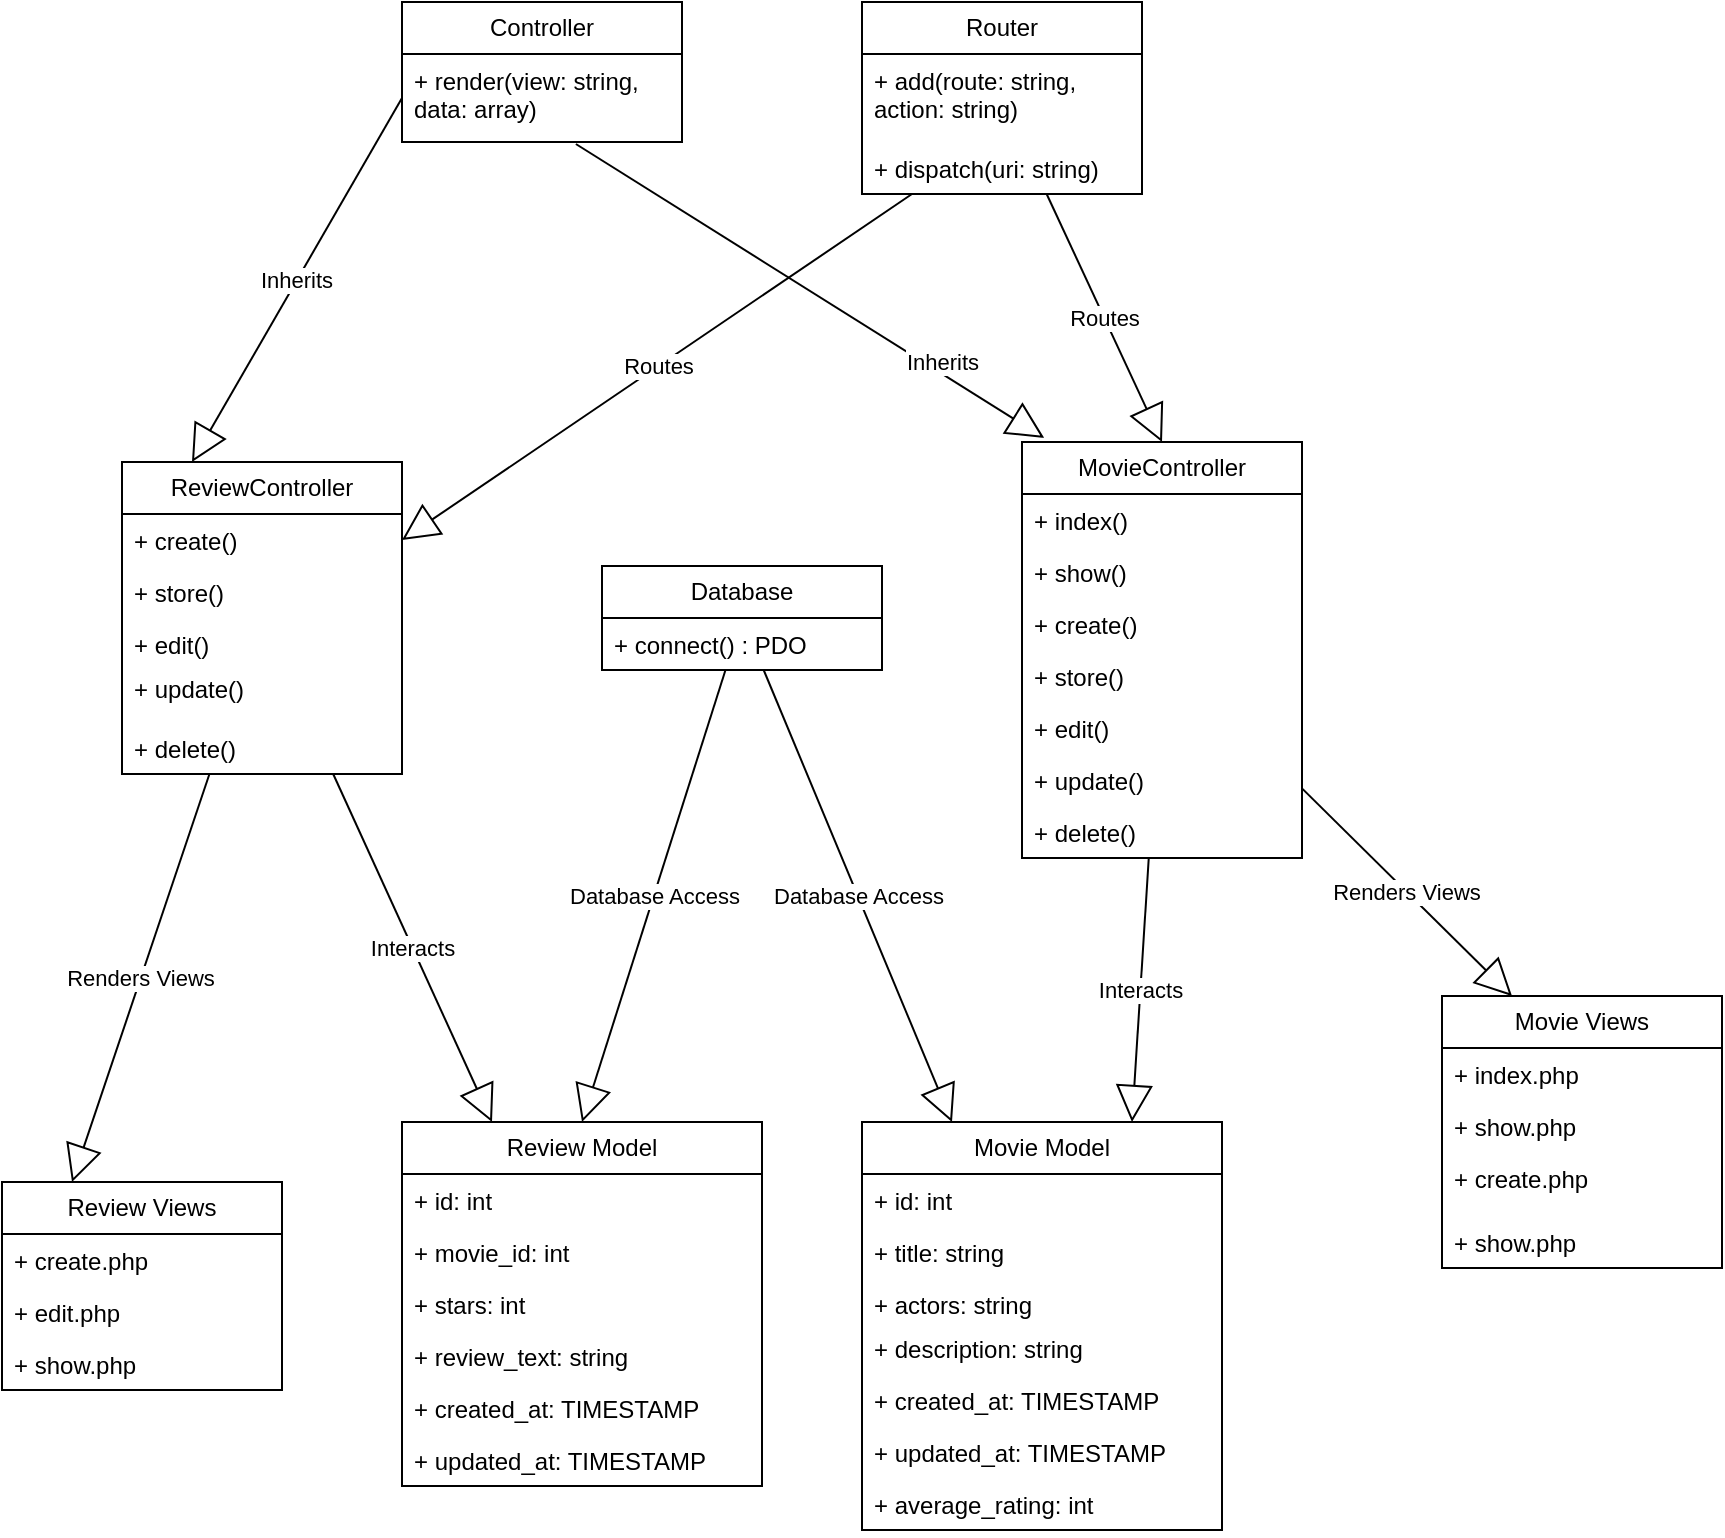 <mxfile version="24.9.1">
  <diagram name="Seite-1" id="QQjsjW8jRRIGjs-SUV42">
    <mxGraphModel dx="1666" dy="839" grid="1" gridSize="10" guides="1" tooltips="1" connect="1" arrows="1" fold="1" page="1" pageScale="1" pageWidth="827" pageHeight="1169" math="0" shadow="0">
      <root>
        <mxCell id="0" />
        <mxCell id="1" parent="0" />
        <mxCell id="9WSZVAg3kVrRwYARBxIX-1" value="Router" style="swimlane;fontStyle=0;childLayout=stackLayout;horizontal=1;startSize=26;fillColor=none;horizontalStack=0;resizeParent=1;resizeParentMax=0;resizeLast=0;collapsible=1;marginBottom=0;whiteSpace=wrap;html=1;" parent="1" vertex="1">
          <mxGeometry x="450" y="20" width="140" height="96" as="geometry" />
        </mxCell>
        <mxCell id="9WSZVAg3kVrRwYARBxIX-2" value="+ add(route: string, action: string)" style="text;strokeColor=none;fillColor=none;align=left;verticalAlign=top;spacingLeft=4;spacingRight=4;overflow=hidden;rotatable=0;points=[[0,0.5],[1,0.5]];portConstraint=eastwest;whiteSpace=wrap;html=1;" parent="9WSZVAg3kVrRwYARBxIX-1" vertex="1">
          <mxGeometry y="26" width="140" height="44" as="geometry" />
        </mxCell>
        <mxCell id="9WSZVAg3kVrRwYARBxIX-3" value="+ dispatch(uri: string)" style="text;strokeColor=none;fillColor=none;align=left;verticalAlign=top;spacingLeft=4;spacingRight=4;overflow=hidden;rotatable=0;points=[[0,0.5],[1,0.5]];portConstraint=eastwest;whiteSpace=wrap;html=1;" parent="9WSZVAg3kVrRwYARBxIX-1" vertex="1">
          <mxGeometry y="70" width="140" height="26" as="geometry" />
        </mxCell>
        <mxCell id="9WSZVAg3kVrRwYARBxIX-5" value="Controller" style="swimlane;fontStyle=0;childLayout=stackLayout;horizontal=1;startSize=26;fillColor=none;horizontalStack=0;resizeParent=1;resizeParentMax=0;resizeLast=0;collapsible=1;marginBottom=0;whiteSpace=wrap;html=1;" parent="1" vertex="1">
          <mxGeometry x="220" y="20" width="140" height="70" as="geometry" />
        </mxCell>
        <mxCell id="9WSZVAg3kVrRwYARBxIX-6" value="+ render(view: string, data: array)" style="text;strokeColor=none;fillColor=none;align=left;verticalAlign=top;spacingLeft=4;spacingRight=4;overflow=hidden;rotatable=0;points=[[0,0.5],[1,0.5]];portConstraint=eastwest;whiteSpace=wrap;html=1;" parent="9WSZVAg3kVrRwYARBxIX-5" vertex="1">
          <mxGeometry y="26" width="140" height="44" as="geometry" />
        </mxCell>
        <mxCell id="9WSZVAg3kVrRwYARBxIX-9" value="MovieController" style="swimlane;fontStyle=0;childLayout=stackLayout;horizontal=1;startSize=26;fillColor=none;horizontalStack=0;resizeParent=1;resizeParentMax=0;resizeLast=0;collapsible=1;marginBottom=0;whiteSpace=wrap;html=1;" parent="1" vertex="1">
          <mxGeometry x="530" y="240" width="140" height="208" as="geometry" />
        </mxCell>
        <mxCell id="9WSZVAg3kVrRwYARBxIX-10" value="+ index()" style="text;strokeColor=none;fillColor=none;align=left;verticalAlign=top;spacingLeft=4;spacingRight=4;overflow=hidden;rotatable=0;points=[[0,0.5],[1,0.5]];portConstraint=eastwest;whiteSpace=wrap;html=1;" parent="9WSZVAg3kVrRwYARBxIX-9" vertex="1">
          <mxGeometry y="26" width="140" height="26" as="geometry" />
        </mxCell>
        <mxCell id="9WSZVAg3kVrRwYARBxIX-11" value="+ show()" style="text;strokeColor=none;fillColor=none;align=left;verticalAlign=top;spacingLeft=4;spacingRight=4;overflow=hidden;rotatable=0;points=[[0,0.5],[1,0.5]];portConstraint=eastwest;whiteSpace=wrap;html=1;" parent="9WSZVAg3kVrRwYARBxIX-9" vertex="1">
          <mxGeometry y="52" width="140" height="26" as="geometry" />
        </mxCell>
        <mxCell id="9WSZVAg3kVrRwYARBxIX-12" value="+ create()" style="text;strokeColor=none;fillColor=none;align=left;verticalAlign=top;spacingLeft=4;spacingRight=4;overflow=hidden;rotatable=0;points=[[0,0.5],[1,0.5]];portConstraint=eastwest;whiteSpace=wrap;html=1;" parent="9WSZVAg3kVrRwYARBxIX-9" vertex="1">
          <mxGeometry y="78" width="140" height="26" as="geometry" />
        </mxCell>
        <mxCell id="9WSZVAg3kVrRwYARBxIX-41" value="+ store()" style="text;strokeColor=none;fillColor=none;align=left;verticalAlign=top;spacingLeft=4;spacingRight=4;overflow=hidden;rotatable=0;points=[[0,0.5],[1,0.5]];portConstraint=eastwest;whiteSpace=wrap;html=1;" parent="9WSZVAg3kVrRwYARBxIX-9" vertex="1">
          <mxGeometry y="104" width="140" height="26" as="geometry" />
        </mxCell>
        <mxCell id="9WSZVAg3kVrRwYARBxIX-51" value="+ edit()" style="text;strokeColor=none;fillColor=none;align=left;verticalAlign=top;spacingLeft=4;spacingRight=4;overflow=hidden;rotatable=0;points=[[0,0.5],[1,0.5]];portConstraint=eastwest;whiteSpace=wrap;html=1;" parent="9WSZVAg3kVrRwYARBxIX-9" vertex="1">
          <mxGeometry y="130" width="140" height="26" as="geometry" />
        </mxCell>
        <mxCell id="9WSZVAg3kVrRwYARBxIX-52" value="+ update()" style="text;strokeColor=none;fillColor=none;align=left;verticalAlign=top;spacingLeft=4;spacingRight=4;overflow=hidden;rotatable=0;points=[[0,0.5],[1,0.5]];portConstraint=eastwest;whiteSpace=wrap;html=1;" parent="9WSZVAg3kVrRwYARBxIX-9" vertex="1">
          <mxGeometry y="156" width="140" height="26" as="geometry" />
        </mxCell>
        <mxCell id="9WSZVAg3kVrRwYARBxIX-53" value="+ delete()" style="text;strokeColor=none;fillColor=none;align=left;verticalAlign=top;spacingLeft=4;spacingRight=4;overflow=hidden;rotatable=0;points=[[0,0.5],[1,0.5]];portConstraint=eastwest;whiteSpace=wrap;html=1;" parent="9WSZVAg3kVrRwYARBxIX-9" vertex="1">
          <mxGeometry y="182" width="140" height="26" as="geometry" />
        </mxCell>
        <mxCell id="9WSZVAg3kVrRwYARBxIX-13" value="Movie Views" style="swimlane;fontStyle=0;childLayout=stackLayout;horizontal=1;startSize=26;fillColor=none;horizontalStack=0;resizeParent=1;resizeParentMax=0;resizeLast=0;collapsible=1;marginBottom=0;whiteSpace=wrap;html=1;" parent="1" vertex="1">
          <mxGeometry x="740" y="517" width="140" height="136" as="geometry" />
        </mxCell>
        <mxCell id="9WSZVAg3kVrRwYARBxIX-14" value="+ index.php" style="text;strokeColor=none;fillColor=none;align=left;verticalAlign=top;spacingLeft=4;spacingRight=4;overflow=hidden;rotatable=0;points=[[0,0.5],[1,0.5]];portConstraint=eastwest;whiteSpace=wrap;html=1;" parent="9WSZVAg3kVrRwYARBxIX-13" vertex="1">
          <mxGeometry y="26" width="140" height="26" as="geometry" />
        </mxCell>
        <mxCell id="9WSZVAg3kVrRwYARBxIX-15" value="+ show.php" style="text;strokeColor=none;fillColor=none;align=left;verticalAlign=top;spacingLeft=4;spacingRight=4;overflow=hidden;rotatable=0;points=[[0,0.5],[1,0.5]];portConstraint=eastwest;whiteSpace=wrap;html=1;" parent="9WSZVAg3kVrRwYARBxIX-13" vertex="1">
          <mxGeometry y="52" width="140" height="26" as="geometry" />
        </mxCell>
        <mxCell id="9WSZVAg3kVrRwYARBxIX-16" value="+ create.php" style="text;strokeColor=none;fillColor=none;align=left;verticalAlign=top;spacingLeft=4;spacingRight=4;overflow=hidden;rotatable=0;points=[[0,0.5],[1,0.5]];portConstraint=eastwest;whiteSpace=wrap;html=1;" parent="9WSZVAg3kVrRwYARBxIX-13" vertex="1">
          <mxGeometry y="78" width="140" height="32" as="geometry" />
        </mxCell>
        <mxCell id="9WSZVAg3kVrRwYARBxIX-39" value="+ show.php" style="text;strokeColor=none;fillColor=none;align=left;verticalAlign=top;spacingLeft=4;spacingRight=4;overflow=hidden;rotatable=0;points=[[0,0.5],[1,0.5]];portConstraint=eastwest;whiteSpace=wrap;html=1;" parent="9WSZVAg3kVrRwYARBxIX-13" vertex="1">
          <mxGeometry y="110" width="140" height="26" as="geometry" />
        </mxCell>
        <mxCell id="9WSZVAg3kVrRwYARBxIX-17" value="ReviewController" style="swimlane;fontStyle=0;childLayout=stackLayout;horizontal=1;startSize=26;fillColor=none;horizontalStack=0;resizeParent=1;resizeParentMax=0;resizeLast=0;collapsible=1;marginBottom=0;whiteSpace=wrap;html=1;" parent="1" vertex="1">
          <mxGeometry x="80" y="250" width="140" height="156" as="geometry">
            <mxRectangle x="600" y="140" width="130" height="30" as="alternateBounds" />
          </mxGeometry>
        </mxCell>
        <mxCell id="9WSZVAg3kVrRwYARBxIX-18" value="+ create()" style="text;strokeColor=none;fillColor=none;align=left;verticalAlign=top;spacingLeft=4;spacingRight=4;overflow=hidden;rotatable=0;points=[[0,0.5],[1,0.5]];portConstraint=eastwest;whiteSpace=wrap;html=1;" parent="9WSZVAg3kVrRwYARBxIX-17" vertex="1">
          <mxGeometry y="26" width="140" height="26" as="geometry" />
        </mxCell>
        <mxCell id="9WSZVAg3kVrRwYARBxIX-19" value="+ store()" style="text;strokeColor=none;fillColor=none;align=left;verticalAlign=top;spacingLeft=4;spacingRight=4;overflow=hidden;rotatable=0;points=[[0,0.5],[1,0.5]];portConstraint=eastwest;whiteSpace=wrap;html=1;" parent="9WSZVAg3kVrRwYARBxIX-17" vertex="1">
          <mxGeometry y="52" width="140" height="26" as="geometry" />
        </mxCell>
        <mxCell id="9WSZVAg3kVrRwYARBxIX-20" value="+ edit()" style="text;strokeColor=none;fillColor=none;align=left;verticalAlign=top;spacingLeft=4;spacingRight=4;overflow=hidden;rotatable=0;points=[[0,0.5],[1,0.5]];portConstraint=eastwest;whiteSpace=wrap;html=1;" parent="9WSZVAg3kVrRwYARBxIX-17" vertex="1">
          <mxGeometry y="78" width="140" height="22" as="geometry" />
        </mxCell>
        <mxCell id="9WSZVAg3kVrRwYARBxIX-33" value="+ update()" style="text;strokeColor=none;fillColor=none;align=left;verticalAlign=top;spacingLeft=4;spacingRight=4;overflow=hidden;rotatable=0;points=[[0,0.5],[1,0.5]];portConstraint=eastwest;whiteSpace=wrap;html=1;" parent="9WSZVAg3kVrRwYARBxIX-17" vertex="1">
          <mxGeometry y="100" width="140" height="30" as="geometry" />
        </mxCell>
        <mxCell id="9WSZVAg3kVrRwYARBxIX-34" value="+ delete()" style="text;strokeColor=none;fillColor=none;align=left;verticalAlign=top;spacingLeft=4;spacingRight=4;overflow=hidden;rotatable=0;points=[[0,0.5],[1,0.5]];portConstraint=eastwest;whiteSpace=wrap;html=1;" parent="9WSZVAg3kVrRwYARBxIX-17" vertex="1">
          <mxGeometry y="130" width="140" height="26" as="geometry" />
        </mxCell>
        <mxCell id="9WSZVAg3kVrRwYARBxIX-21" value="Movie Model" style="swimlane;fontStyle=0;childLayout=stackLayout;horizontal=1;startSize=26;fillColor=none;horizontalStack=0;resizeParent=1;resizeParentMax=0;resizeLast=0;collapsible=1;marginBottom=0;whiteSpace=wrap;html=1;" parent="1" vertex="1">
          <mxGeometry x="450" y="580" width="180" height="204" as="geometry" />
        </mxCell>
        <mxCell id="9WSZVAg3kVrRwYARBxIX-22" value="+ id: int" style="text;strokeColor=none;fillColor=none;align=left;verticalAlign=top;spacingLeft=4;spacingRight=4;overflow=hidden;rotatable=0;points=[[0,0.5],[1,0.5]];portConstraint=eastwest;whiteSpace=wrap;html=1;" parent="9WSZVAg3kVrRwYARBxIX-21" vertex="1">
          <mxGeometry y="26" width="180" height="26" as="geometry" />
        </mxCell>
        <mxCell id="9WSZVAg3kVrRwYARBxIX-23" value="+ title: string" style="text;strokeColor=none;fillColor=none;align=left;verticalAlign=top;spacingLeft=4;spacingRight=4;overflow=hidden;rotatable=0;points=[[0,0.5],[1,0.5]];portConstraint=eastwest;whiteSpace=wrap;html=1;" parent="9WSZVAg3kVrRwYARBxIX-21" vertex="1">
          <mxGeometry y="52" width="180" height="26" as="geometry" />
        </mxCell>
        <mxCell id="9WSZVAg3kVrRwYARBxIX-24" value="+ actors: string" style="text;strokeColor=none;fillColor=none;align=left;verticalAlign=top;spacingLeft=4;spacingRight=4;overflow=hidden;rotatable=0;points=[[0,0.5],[1,0.5]];portConstraint=eastwest;whiteSpace=wrap;html=1;" parent="9WSZVAg3kVrRwYARBxIX-21" vertex="1">
          <mxGeometry y="78" width="180" height="22" as="geometry" />
        </mxCell>
        <mxCell id="9WSZVAg3kVrRwYARBxIX-40" value="+ description: string" style="text;strokeColor=none;fillColor=none;align=left;verticalAlign=top;spacingLeft=4;spacingRight=4;overflow=hidden;rotatable=0;points=[[0,0.5],[1,0.5]];portConstraint=eastwest;whiteSpace=wrap;html=1;" parent="9WSZVAg3kVrRwYARBxIX-21" vertex="1">
          <mxGeometry y="100" width="180" height="26" as="geometry" />
        </mxCell>
        <mxCell id="9WSZVAg3kVrRwYARBxIX-42" value="+ created_at: TIMESTAMP" style="text;strokeColor=none;fillColor=none;align=left;verticalAlign=top;spacingLeft=4;spacingRight=4;overflow=hidden;rotatable=0;points=[[0,0.5],[1,0.5]];portConstraint=eastwest;whiteSpace=wrap;html=1;" parent="9WSZVAg3kVrRwYARBxIX-21" vertex="1">
          <mxGeometry y="126" width="180" height="26" as="geometry" />
        </mxCell>
        <mxCell id="9WSZVAg3kVrRwYARBxIX-43" value="+ updated_at: TIMESTAMP" style="text;strokeColor=none;fillColor=none;align=left;verticalAlign=top;spacingLeft=4;spacingRight=4;overflow=hidden;rotatable=0;points=[[0,0.5],[1,0.5]];portConstraint=eastwest;whiteSpace=wrap;html=1;" parent="9WSZVAg3kVrRwYARBxIX-21" vertex="1">
          <mxGeometry y="152" width="180" height="26" as="geometry" />
        </mxCell>
        <mxCell id="9WSZVAg3kVrRwYARBxIX-44" value="+ average_rating: int" style="text;strokeColor=none;fillColor=none;align=left;verticalAlign=top;spacingLeft=4;spacingRight=4;overflow=hidden;rotatable=0;points=[[0,0.5],[1,0.5]];portConstraint=eastwest;whiteSpace=wrap;html=1;" parent="9WSZVAg3kVrRwYARBxIX-21" vertex="1">
          <mxGeometry y="178" width="180" height="26" as="geometry" />
        </mxCell>
        <mxCell id="9WSZVAg3kVrRwYARBxIX-25" value="Review Model" style="swimlane;fontStyle=0;childLayout=stackLayout;horizontal=1;startSize=26;fillColor=none;horizontalStack=0;resizeParent=1;resizeParentMax=0;resizeLast=0;collapsible=1;marginBottom=0;whiteSpace=wrap;html=1;" parent="1" vertex="1">
          <mxGeometry x="220" y="580" width="180" height="182" as="geometry" />
        </mxCell>
        <mxCell id="9WSZVAg3kVrRwYARBxIX-26" value="+ id: int" style="text;strokeColor=none;fillColor=none;align=left;verticalAlign=top;spacingLeft=4;spacingRight=4;overflow=hidden;rotatable=0;points=[[0,0.5],[1,0.5]];portConstraint=eastwest;whiteSpace=wrap;html=1;" parent="9WSZVAg3kVrRwYARBxIX-25" vertex="1">
          <mxGeometry y="26" width="180" height="26" as="geometry" />
        </mxCell>
        <mxCell id="9WSZVAg3kVrRwYARBxIX-27" value="+ movie_id: int" style="text;strokeColor=none;fillColor=none;align=left;verticalAlign=top;spacingLeft=4;spacingRight=4;overflow=hidden;rotatable=0;points=[[0,0.5],[1,0.5]];portConstraint=eastwest;whiteSpace=wrap;html=1;" parent="9WSZVAg3kVrRwYARBxIX-25" vertex="1">
          <mxGeometry y="52" width="180" height="26" as="geometry" />
        </mxCell>
        <mxCell id="9WSZVAg3kVrRwYARBxIX-28" value="+ stars: int" style="text;strokeColor=none;fillColor=none;align=left;verticalAlign=top;spacingLeft=4;spacingRight=4;overflow=hidden;rotatable=0;points=[[0,0.5],[1,0.5]];portConstraint=eastwest;whiteSpace=wrap;html=1;" parent="9WSZVAg3kVrRwYARBxIX-25" vertex="1">
          <mxGeometry y="78" width="180" height="26" as="geometry" />
        </mxCell>
        <mxCell id="9WSZVAg3kVrRwYARBxIX-45" value="+ review_text: string" style="text;strokeColor=none;fillColor=none;align=left;verticalAlign=top;spacingLeft=4;spacingRight=4;overflow=hidden;rotatable=0;points=[[0,0.5],[1,0.5]];portConstraint=eastwest;whiteSpace=wrap;html=1;" parent="9WSZVAg3kVrRwYARBxIX-25" vertex="1">
          <mxGeometry y="104" width="180" height="26" as="geometry" />
        </mxCell>
        <mxCell id="9WSZVAg3kVrRwYARBxIX-46" value="+ created_at: TIMESTAMP" style="text;strokeColor=none;fillColor=none;align=left;verticalAlign=top;spacingLeft=4;spacingRight=4;overflow=hidden;rotatable=0;points=[[0,0.5],[1,0.5]];portConstraint=eastwest;whiteSpace=wrap;html=1;" parent="9WSZVAg3kVrRwYARBxIX-25" vertex="1">
          <mxGeometry y="130" width="180" height="26" as="geometry" />
        </mxCell>
        <mxCell id="9WSZVAg3kVrRwYARBxIX-47" value="+ updated_at: TIMESTAMP" style="text;strokeColor=none;fillColor=none;align=left;verticalAlign=top;spacingLeft=4;spacingRight=4;overflow=hidden;rotatable=0;points=[[0,0.5],[1,0.5]];portConstraint=eastwest;whiteSpace=wrap;html=1;" parent="9WSZVAg3kVrRwYARBxIX-25" vertex="1">
          <mxGeometry y="156" width="180" height="26" as="geometry" />
        </mxCell>
        <mxCell id="9WSZVAg3kVrRwYARBxIX-29" value="Review Views" style="swimlane;fontStyle=0;childLayout=stackLayout;horizontal=1;startSize=26;fillColor=none;horizontalStack=0;resizeParent=1;resizeParentMax=0;resizeLast=0;collapsible=1;marginBottom=0;whiteSpace=wrap;html=1;" parent="1" vertex="1">
          <mxGeometry x="20" y="610" width="140" height="104" as="geometry" />
        </mxCell>
        <mxCell id="9WSZVAg3kVrRwYARBxIX-30" value="+ create.php" style="text;strokeColor=none;fillColor=none;align=left;verticalAlign=top;spacingLeft=4;spacingRight=4;overflow=hidden;rotatable=0;points=[[0,0.5],[1,0.5]];portConstraint=eastwest;whiteSpace=wrap;html=1;" parent="9WSZVAg3kVrRwYARBxIX-29" vertex="1">
          <mxGeometry y="26" width="140" height="26" as="geometry" />
        </mxCell>
        <mxCell id="9WSZVAg3kVrRwYARBxIX-31" value="+ edit.php" style="text;strokeColor=none;fillColor=none;align=left;verticalAlign=top;spacingLeft=4;spacingRight=4;overflow=hidden;rotatable=0;points=[[0,0.5],[1,0.5]];portConstraint=eastwest;whiteSpace=wrap;html=1;" parent="9WSZVAg3kVrRwYARBxIX-29" vertex="1">
          <mxGeometry y="52" width="140" height="26" as="geometry" />
        </mxCell>
        <mxCell id="9WSZVAg3kVrRwYARBxIX-50" value="+ show.php" style="text;strokeColor=none;fillColor=none;align=left;verticalAlign=top;spacingLeft=4;spacingRight=4;overflow=hidden;rotatable=0;points=[[0,0.5],[1,0.5]];portConstraint=eastwest;whiteSpace=wrap;html=1;" parent="9WSZVAg3kVrRwYARBxIX-29" vertex="1">
          <mxGeometry y="78" width="140" height="26" as="geometry" />
        </mxCell>
        <mxCell id="9WSZVAg3kVrRwYARBxIX-35" value="Database" style="swimlane;fontStyle=0;childLayout=stackLayout;horizontal=1;startSize=26;fillColor=none;horizontalStack=0;resizeParent=1;resizeParentMax=0;resizeLast=0;collapsible=1;marginBottom=0;whiteSpace=wrap;html=1;" parent="1" vertex="1">
          <mxGeometry x="320" y="302" width="140" height="52" as="geometry" />
        </mxCell>
        <mxCell id="9WSZVAg3kVrRwYARBxIX-36" value="+ connect() : PDO" style="text;strokeColor=none;fillColor=none;align=left;verticalAlign=top;spacingLeft=4;spacingRight=4;overflow=hidden;rotatable=0;points=[[0,0.5],[1,0.5]];portConstraint=eastwest;whiteSpace=wrap;html=1;" parent="9WSZVAg3kVrRwYARBxIX-35" vertex="1">
          <mxGeometry y="26" width="140" height="26" as="geometry" />
        </mxCell>
        <mxCell id="9WSZVAg3kVrRwYARBxIX-54" value="Inherits" style="endArrow=block;endSize=16;endFill=0;html=1;rounded=0;entryX=0.25;entryY=0;entryDx=0;entryDy=0;exitX=0;exitY=0.5;exitDx=0;exitDy=0;" parent="1" source="9WSZVAg3kVrRwYARBxIX-6" target="9WSZVAg3kVrRwYARBxIX-17" edge="1">
          <mxGeometry x="0.003" width="160" relative="1" as="geometry">
            <mxPoint x="253" y="99" as="sourcePoint" />
            <mxPoint x="310.04" y="268.99" as="targetPoint" />
            <mxPoint as="offset" />
          </mxGeometry>
        </mxCell>
        <mxCell id="9WSZVAg3kVrRwYARBxIX-55" value="Inherits" style="endArrow=block;endSize=16;endFill=0;html=1;rounded=0;exitX=0.621;exitY=1.023;exitDx=0;exitDy=0;exitPerimeter=0;entryX=0.079;entryY=-0.01;entryDx=0;entryDy=0;entryPerimeter=0;" parent="1" source="9WSZVAg3kVrRwYARBxIX-6" target="9WSZVAg3kVrRwYARBxIX-9" edge="1">
          <mxGeometry x="0.541" y="5" width="160" relative="1" as="geometry">
            <mxPoint x="263" y="109" as="sourcePoint" />
            <mxPoint x="135" y="254" as="targetPoint" />
            <mxPoint as="offset" />
          </mxGeometry>
        </mxCell>
        <mxCell id="9WSZVAg3kVrRwYARBxIX-56" value="Routes" style="endArrow=block;endSize=16;endFill=0;html=1;rounded=0;entryX=1;entryY=0.5;entryDx=0;entryDy=0;exitX=0;exitY=0.5;exitDx=0;exitDy=0;" parent="1" target="9WSZVAg3kVrRwYARBxIX-18" edge="1">
          <mxGeometry x="-0.001" width="160" relative="1" as="geometry">
            <mxPoint x="475" y="116" as="sourcePoint" />
            <mxPoint x="380" y="292" as="targetPoint" />
            <mxPoint as="offset" />
          </mxGeometry>
        </mxCell>
        <mxCell id="9WSZVAg3kVrRwYARBxIX-57" value="Routes" style="endArrow=block;endSize=16;endFill=0;html=1;rounded=0;entryX=0.5;entryY=0;entryDx=0;entryDy=0;" parent="1" source="9WSZVAg3kVrRwYARBxIX-1" target="9WSZVAg3kVrRwYARBxIX-9" edge="1">
          <mxGeometry x="-0.001" width="160" relative="1" as="geometry">
            <mxPoint x="485" y="126" as="sourcePoint" />
            <mxPoint x="230" y="299" as="targetPoint" />
            <mxPoint as="offset" />
          </mxGeometry>
        </mxCell>
        <mxCell id="9WSZVAg3kVrRwYARBxIX-58" value="Database Access" style="endArrow=block;endSize=16;endFill=0;html=1;rounded=0;entryX=0.5;entryY=0;entryDx=0;entryDy=0;" parent="1" source="9WSZVAg3kVrRwYARBxIX-35" target="9WSZVAg3kVrRwYARBxIX-25" edge="1">
          <mxGeometry x="-0.001" width="160" relative="1" as="geometry">
            <mxPoint x="302" y="380" as="sourcePoint" />
            <mxPoint x="360" y="504" as="targetPoint" />
            <mxPoint as="offset" />
          </mxGeometry>
        </mxCell>
        <mxCell id="9WSZVAg3kVrRwYARBxIX-59" value="Database Access" style="endArrow=block;endSize=16;endFill=0;html=1;rounded=0;entryX=0.25;entryY=0;entryDx=0;entryDy=0;" parent="1" source="9WSZVAg3kVrRwYARBxIX-35" target="9WSZVAg3kVrRwYARBxIX-21" edge="1">
          <mxGeometry x="-0.001" width="160" relative="1" as="geometry">
            <mxPoint x="392" y="364" as="sourcePoint" />
            <mxPoint x="320" y="590" as="targetPoint" />
            <mxPoint as="offset" />
          </mxGeometry>
        </mxCell>
        <mxCell id="9WSZVAg3kVrRwYARBxIX-60" value="Renders Views" style="endArrow=block;endSize=16;endFill=0;html=1;rounded=0;entryX=0.25;entryY=0;entryDx=0;entryDy=0;" parent="1" source="9WSZVAg3kVrRwYARBxIX-17" target="9WSZVAg3kVrRwYARBxIX-29" edge="1">
          <mxGeometry x="-0.001" width="160" relative="1" as="geometry">
            <mxPoint x="212" y="354" as="sourcePoint" />
            <mxPoint x="140" y="580" as="targetPoint" />
            <mxPoint as="offset" />
          </mxGeometry>
        </mxCell>
        <mxCell id="9WSZVAg3kVrRwYARBxIX-61" value="Renders Views" style="endArrow=block;endSize=16;endFill=0;html=1;rounded=0;entryX=0.25;entryY=0;entryDx=0;entryDy=0;" parent="1" source="9WSZVAg3kVrRwYARBxIX-9" target="9WSZVAg3kVrRwYARBxIX-13" edge="1">
          <mxGeometry x="-0.001" width="160" relative="1" as="geometry">
            <mxPoint x="859" y="270" as="sourcePoint" />
            <mxPoint x="790" y="474" as="targetPoint" />
            <mxPoint as="offset" />
          </mxGeometry>
        </mxCell>
        <mxCell id="9WSZVAg3kVrRwYARBxIX-62" value="Interacts" style="endArrow=block;endSize=16;endFill=0;html=1;rounded=0;entryX=0.75;entryY=0;entryDx=0;entryDy=0;" parent="1" source="9WSZVAg3kVrRwYARBxIX-9" target="9WSZVAg3kVrRwYARBxIX-21" edge="1">
          <mxGeometry x="-0.001" width="160" relative="1" as="geometry">
            <mxPoint x="565" y="476" as="sourcePoint" />
            <mxPoint x="670" y="580" as="targetPoint" />
            <mxPoint as="offset" />
          </mxGeometry>
        </mxCell>
        <mxCell id="9WSZVAg3kVrRwYARBxIX-63" value="Interacts" style="endArrow=block;endSize=16;endFill=0;html=1;rounded=0;entryX=0.25;entryY=0;entryDx=0;entryDy=0;" parent="1" source="9WSZVAg3kVrRwYARBxIX-17" target="9WSZVAg3kVrRwYARBxIX-25" edge="1">
          <mxGeometry x="-0.001" width="160" relative="1" as="geometry">
            <mxPoint x="218" y="430" as="sourcePoint" />
            <mxPoint x="210" y="562" as="targetPoint" />
            <mxPoint as="offset" />
          </mxGeometry>
        </mxCell>
      </root>
    </mxGraphModel>
  </diagram>
</mxfile>
